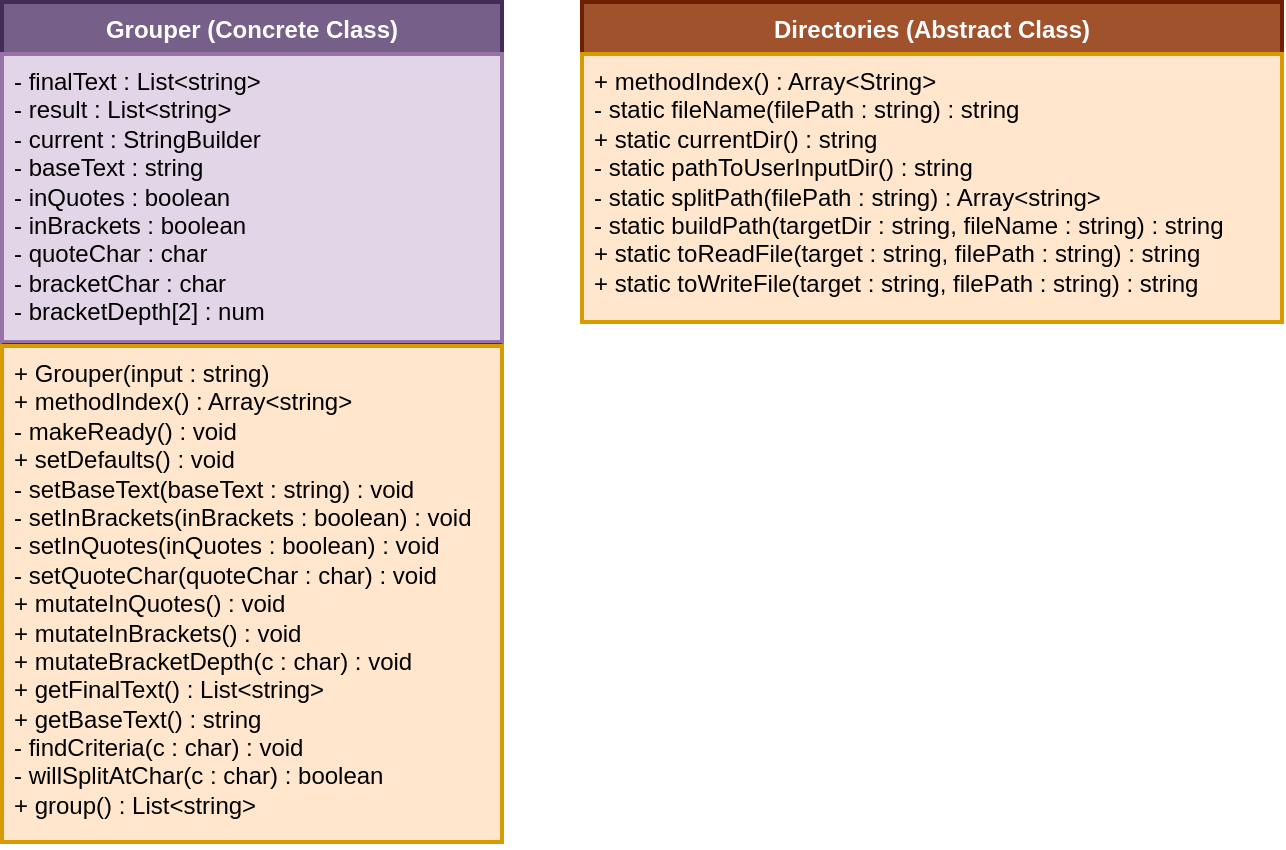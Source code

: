 <mxfile version="26.1.1">
  <diagram id="C5RBs43oDa-KdzZeNtuy" name="Page-1">
    <mxGraphModel dx="819" dy="124" grid="1" gridSize="10" guides="1" tooltips="1" connect="1" arrows="1" fold="1" page="1" pageScale="1" pageWidth="827" pageHeight="1169" math="0" shadow="0">
      <root>
        <mxCell id="WIyWlLk6GJQsqaUBKTNV-0" />
        <mxCell id="WIyWlLk6GJQsqaUBKTNV-1" parent="WIyWlLk6GJQsqaUBKTNV-0" />
        <mxCell id="855RGL7fszjHZQp88sN6-0" value="Grouper (Concrete Class)" style="swimlane;fontStyle=1;align=center;verticalAlign=top;childLayout=stackLayout;horizontal=1;startSize=26;horizontalStack=0;resizeParent=1;resizeParentMax=0;resizeLast=0;collapsible=1;marginBottom=0;whiteSpace=wrap;html=1;fillColor=#76608a;strokeColor=#432D57;fontColor=#ffffff;strokeWidth=2;" parent="WIyWlLk6GJQsqaUBKTNV-1" vertex="1">
          <mxGeometry x="100" y="140" width="250" height="420" as="geometry">
            <mxRectangle x="130" y="170" width="100" height="30" as="alternateBounds" />
          </mxGeometry>
        </mxCell>
        <mxCell id="855RGL7fszjHZQp88sN6-1" value="- finalText : List&amp;lt;string&amp;gt;&lt;div&gt;- result : List&amp;lt;string&amp;gt;&lt;/div&gt;&lt;div&gt;- current : StringBuilder&lt;/div&gt;&lt;div&gt;- baseText : string&lt;/div&gt;&lt;div&gt;- inQuotes : boolean&lt;/div&gt;&lt;div&gt;- inBrackets : boolean&lt;/div&gt;&lt;div&gt;- quoteChar : char&lt;/div&gt;&lt;div&gt;- bracketChar : char&lt;/div&gt;&lt;div&gt;- bracketDepth[2] : num&lt;/div&gt;" style="text;strokeColor=#9673a6;fillColor=#e1d5e7;align=left;verticalAlign=top;spacingLeft=4;spacingRight=4;overflow=hidden;rotatable=0;points=[[0,0.5],[1,0.5]];portConstraint=eastwest;whiteSpace=wrap;html=1;strokeWidth=2;" parent="855RGL7fszjHZQp88sN6-0" vertex="1">
          <mxGeometry y="26" width="250" height="144" as="geometry" />
        </mxCell>
        <mxCell id="855RGL7fszjHZQp88sN6-2" value="" style="line;strokeWidth=1;fillColor=none;align=left;verticalAlign=middle;spacingTop=-1;spacingLeft=3;spacingRight=3;rotatable=0;labelPosition=right;points=[];portConstraint=eastwest;strokeColor=inherit;" parent="855RGL7fszjHZQp88sN6-0" vertex="1">
          <mxGeometry y="170" width="250" height="2" as="geometry" />
        </mxCell>
        <mxCell id="855RGL7fszjHZQp88sN6-3" value="+ Grouper(input : string)&lt;div&gt;+ methodIndex() : Array&amp;lt;string&amp;gt;&lt;br&gt;&lt;div&gt;- makeReady() : void&lt;/div&gt;&lt;div&gt;&lt;div&gt;+ setDefaults() : void&lt;/div&gt;&lt;div&gt;- setBaseText(baseText : string) : void&lt;/div&gt;&lt;/div&gt;&lt;div&gt;&lt;span style=&quot;background-color: transparent; color: light-dark(rgb(0, 0, 0), rgb(255, 255, 255));&quot;&gt;- setInBrackets(inBrackets : boolean) : void&lt;/span&gt;&lt;/div&gt;&lt;div&gt;&lt;div&gt;- setInQuotes(inQuotes : boolean) : void&lt;/div&gt;&lt;div&gt;&lt;span style=&quot;background-color: transparent; color: light-dark(rgb(0, 0, 0), rgb(255, 255, 255));&quot;&gt;- setQuoteChar(quoteChar : char) : void&lt;/span&gt;&lt;/div&gt;&lt;div&gt;&lt;span style=&quot;background-color: transparent; color: light-dark(rgb(0, 0, 0), rgb(255, 255, 255));&quot;&gt;+ mutateInQuotes() : void&lt;/span&gt;&lt;/div&gt;&lt;div&gt;+ mutateInBrackets() : void&lt;/div&gt;&lt;div&gt;+ mutateBracketDepth(c : char) : void&lt;/div&gt;&lt;div&gt;+ getFinalText() : List&amp;lt;string&amp;gt;&lt;/div&gt;&lt;/div&gt;&lt;div&gt;+ getBaseText() : string&lt;/div&gt;&lt;div&gt;- findCriteria(c : char) : void&lt;/div&gt;&lt;div&gt;- willSplitAtChar(c : char) : boolean&lt;/div&gt;&lt;div&gt;+ group() : List&amp;lt;string&amp;gt;&lt;/div&gt;&lt;/div&gt;" style="text;strokeColor=#d79b00;fillColor=#ffe6cc;align=left;verticalAlign=top;spacingLeft=4;spacingRight=4;overflow=hidden;rotatable=0;points=[[0,0.5],[1,0.5]];portConstraint=eastwest;whiteSpace=wrap;html=1;strokeWidth=2;" parent="855RGL7fszjHZQp88sN6-0" vertex="1">
          <mxGeometry y="172" width="250" height="248" as="geometry" />
        </mxCell>
        <mxCell id="Nwc5DuwQveKl4h5yeEwE-0" value="Directories (Abstract Class)" style="swimlane;fontStyle=1;align=center;verticalAlign=top;childLayout=stackLayout;horizontal=1;startSize=26;horizontalStack=0;resizeParent=1;resizeParentMax=0;resizeLast=0;collapsible=1;marginBottom=0;whiteSpace=wrap;html=1;fillColor=#a0522d;strokeColor=#6D1F00;fontColor=#ffffff;strokeWidth=2;" parent="WIyWlLk6GJQsqaUBKTNV-1" vertex="1">
          <mxGeometry x="390" y="140" width="350" height="160" as="geometry">
            <mxRectangle x="470" y="140" width="100" height="30" as="alternateBounds" />
          </mxGeometry>
        </mxCell>
        <mxCell id="Nwc5DuwQveKl4h5yeEwE-3" value="&lt;div&gt;+ methodIndex() : Array&amp;lt;String&amp;gt;&lt;/div&gt;&lt;div&gt;- static fileName(filePath : string) : string&lt;/div&gt;&lt;div&gt;+ static currentDir() : string&lt;/div&gt;- static pathToUserInputDir() : string&lt;div&gt;- static splitPath(filePath : string) : Array&amp;lt;string&amp;gt;&lt;/div&gt;&lt;div&gt;- static buildPath(targetDir : string, fileName : string) : string&lt;/div&gt;&lt;div&gt;+ static toReadFile(&lt;span style=&quot;background-color: transparent; color: light-dark(rgb(0, 0, 0), rgb(255, 255, 255));&quot;&gt;target : string,&amp;nbsp;&lt;/span&gt;&lt;span style=&quot;background-color: transparent; color: light-dark(rgb(0, 0, 0), rgb(255, 255, 255));&quot;&gt;filePath : string) : string&lt;/span&gt;&lt;/div&gt;&lt;div&gt;+ static toWriteFile(&lt;span style=&quot;background-color: transparent; color: light-dark(rgb(0, 0, 0), rgb(255, 255, 255));&quot;&gt;target : string,&amp;nbsp;&lt;/span&gt;&lt;span style=&quot;background-color: transparent; color: light-dark(rgb(0, 0, 0), rgb(255, 255, 255));&quot;&gt;filePath : string) : string&lt;/span&gt;&lt;/div&gt;" style="text;strokeColor=#d79b00;fillColor=#ffe6cc;align=left;verticalAlign=top;spacingLeft=4;spacingRight=4;overflow=hidden;rotatable=0;points=[[0,0.5],[1,0.5]];portConstraint=eastwest;whiteSpace=wrap;html=1;strokeWidth=2;" parent="Nwc5DuwQveKl4h5yeEwE-0" vertex="1">
          <mxGeometry y="26" width="350" height="134" as="geometry" />
        </mxCell>
      </root>
    </mxGraphModel>
  </diagram>
</mxfile>
